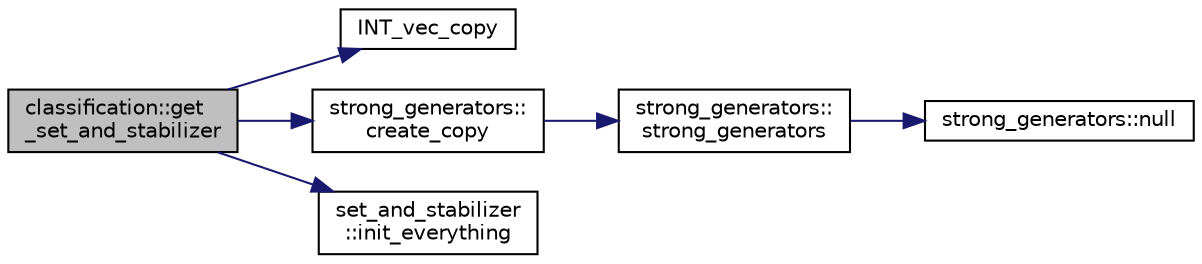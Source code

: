 digraph "classification::get_set_and_stabilizer"
{
  edge [fontname="Helvetica",fontsize="10",labelfontname="Helvetica",labelfontsize="10"];
  node [fontname="Helvetica",fontsize="10",shape=record];
  rankdir="LR";
  Node11 [label="classification::get\l_set_and_stabilizer",height=0.2,width=0.4,color="black", fillcolor="grey75", style="filled", fontcolor="black"];
  Node11 -> Node12 [color="midnightblue",fontsize="10",style="solid",fontname="Helvetica"];
  Node12 [label="INT_vec_copy",height=0.2,width=0.4,color="black", fillcolor="white", style="filled",URL="$df/dbf/sajeeb_8_c.html#ac2d875e27e009af6ec04d17254d11075"];
  Node11 -> Node13 [color="midnightblue",fontsize="10",style="solid",fontname="Helvetica"];
  Node13 [label="strong_generators::\lcreate_copy",height=0.2,width=0.4,color="black", fillcolor="white", style="filled",URL="$dc/d09/classstrong__generators.html#ae8c60a4267aedfe7ba379fb939bd9853"];
  Node13 -> Node14 [color="midnightblue",fontsize="10",style="solid",fontname="Helvetica"];
  Node14 [label="strong_generators::\lstrong_generators",height=0.2,width=0.4,color="black", fillcolor="white", style="filled",URL="$dc/d09/classstrong__generators.html#a21fe01627384464cd600bd858acb6c40"];
  Node14 -> Node15 [color="midnightblue",fontsize="10",style="solid",fontname="Helvetica"];
  Node15 [label="strong_generators::null",height=0.2,width=0.4,color="black", fillcolor="white", style="filled",URL="$dc/d09/classstrong__generators.html#a6c749e2b2e07381b291f76a3841334f0"];
  Node11 -> Node16 [color="midnightblue",fontsize="10",style="solid",fontname="Helvetica"];
  Node16 [label="set_and_stabilizer\l::init_everything",height=0.2,width=0.4,color="black", fillcolor="white", style="filled",URL="$de/df6/classset__and__stabilizer.html#af069e038d8a67a93a89f05a690ca4b04"];
}
